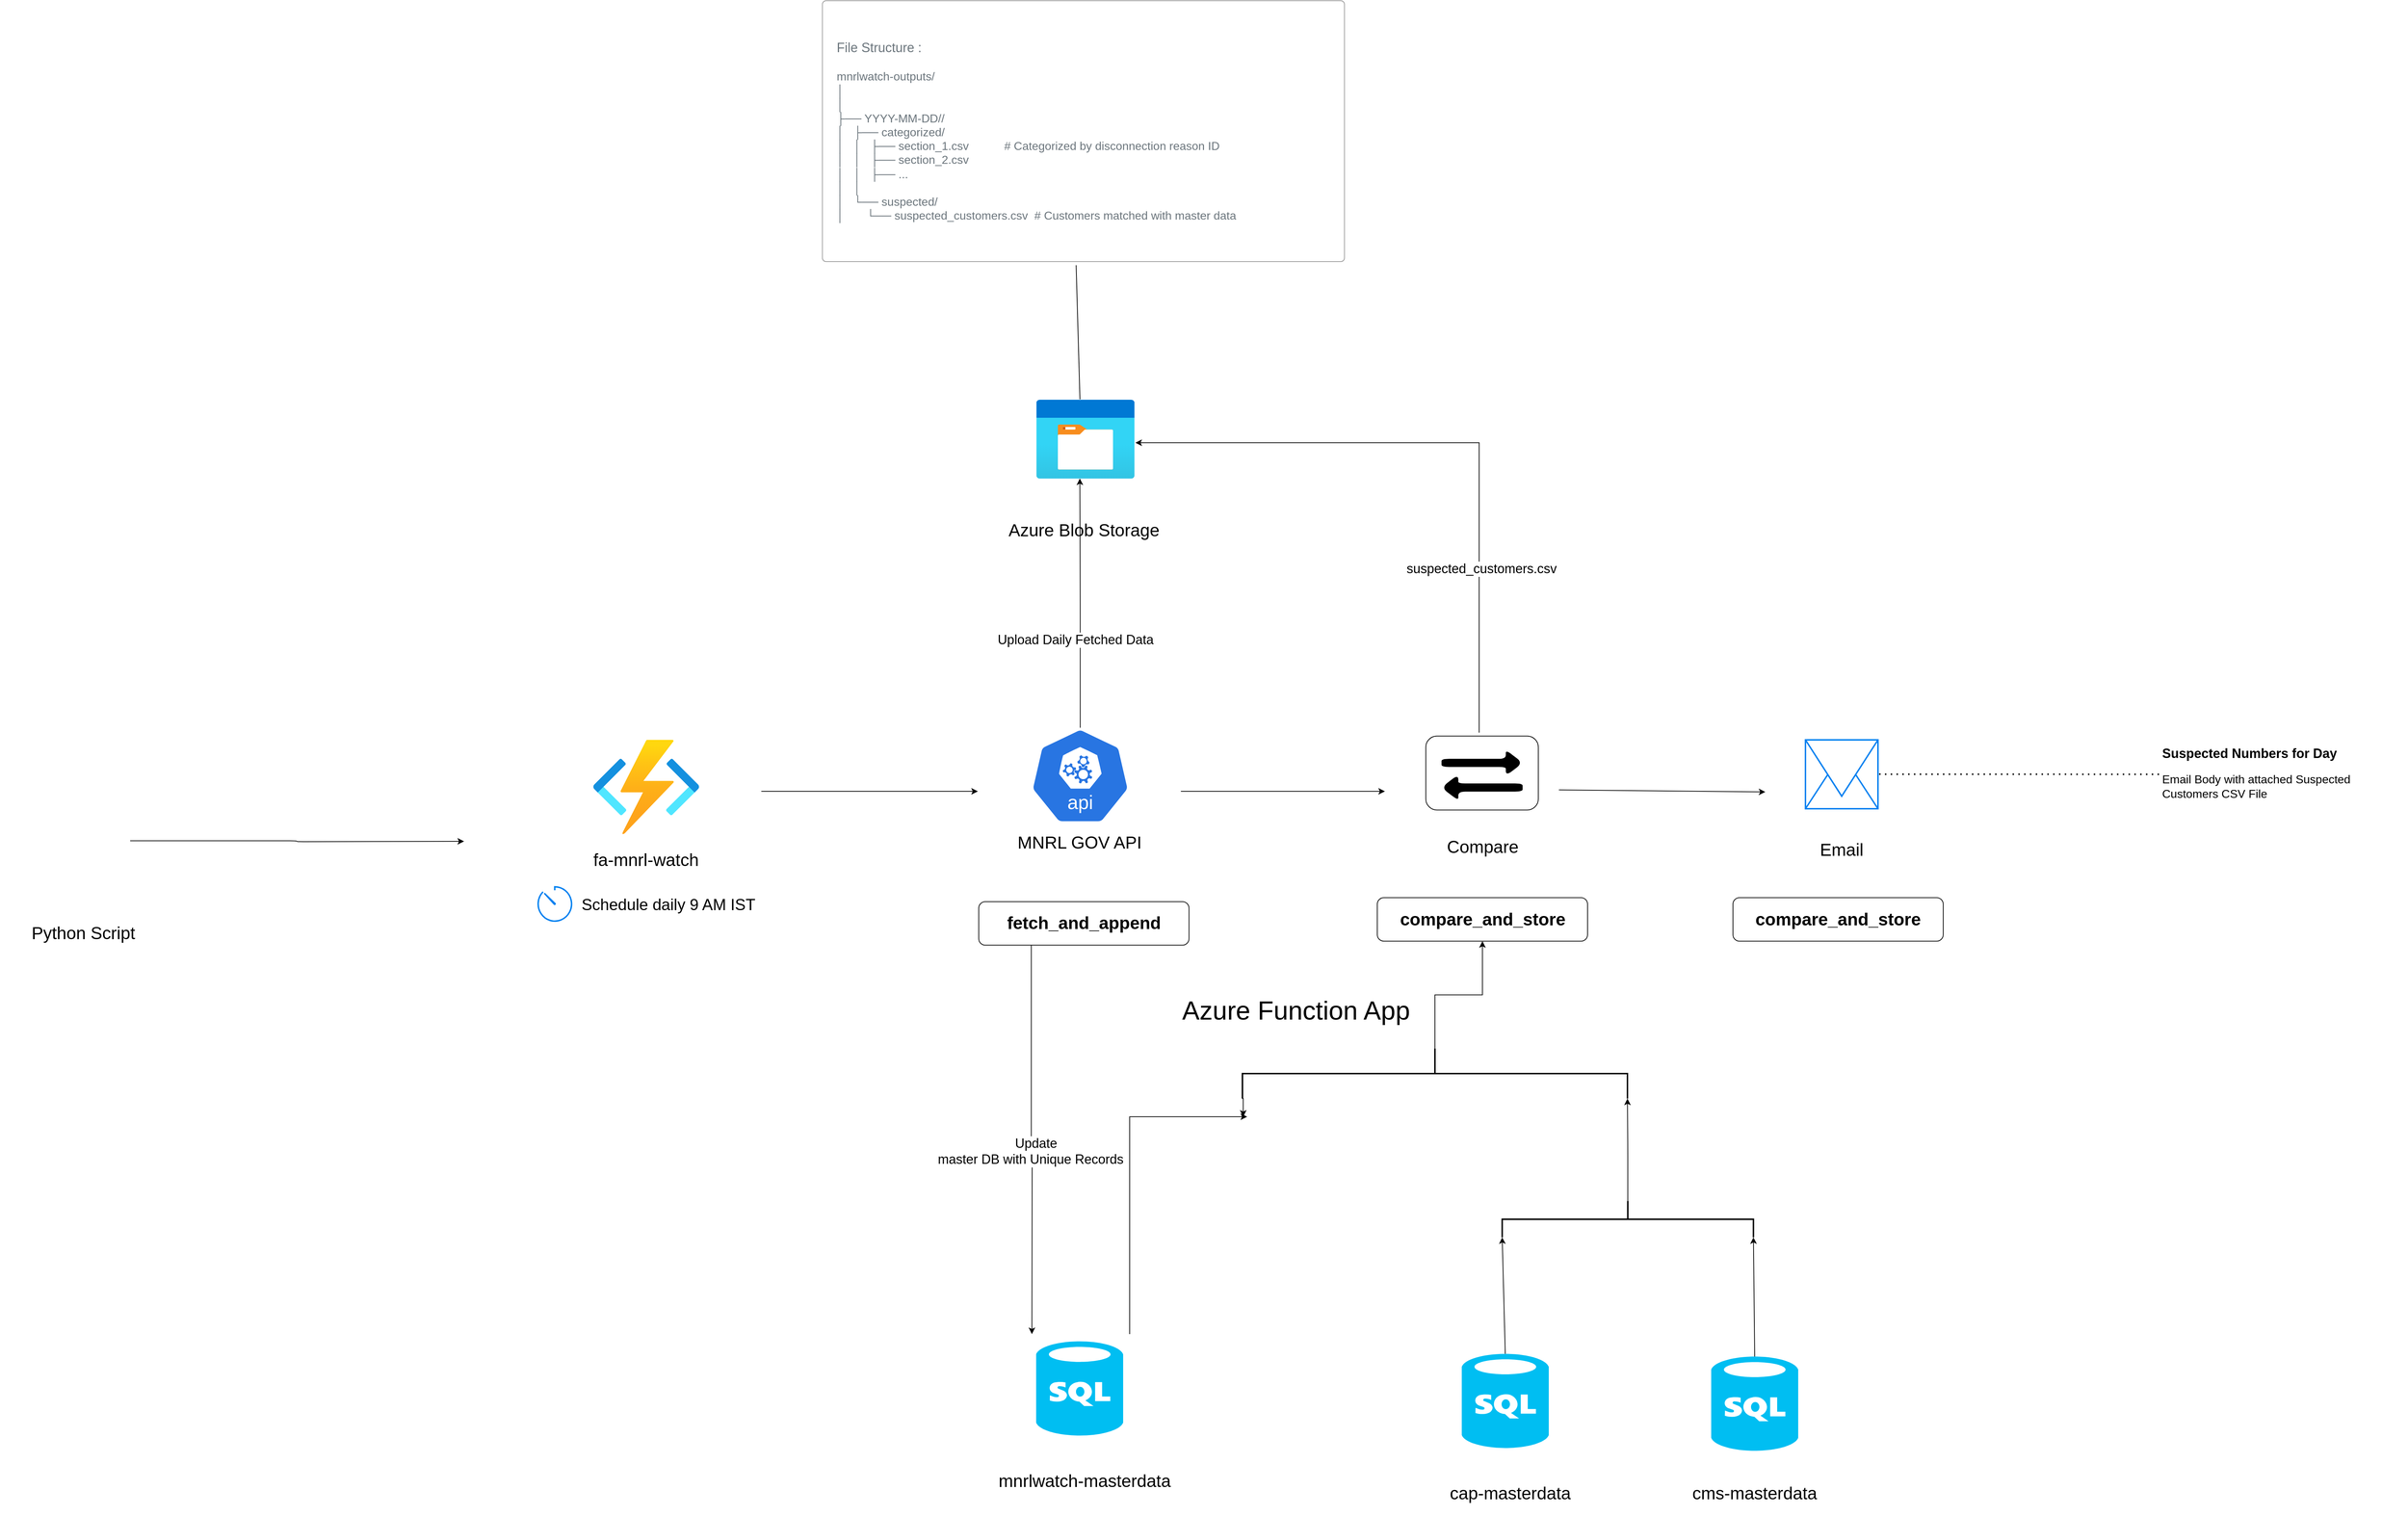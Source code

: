 <mxfile version="28.0.4">
  <diagram name="Page-1" id="LotdtbK56M1U0fD4xoZM">
    <mxGraphModel dx="4924" dy="4420" grid="1" gridSize="10" guides="1" tooltips="1" connect="1" arrows="1" fold="1" page="1" pageScale="1" pageWidth="850" pageHeight="1100" math="0" shadow="0">
      <root>
        <mxCell id="0" />
        <mxCell id="1" parent="0" />
        <mxCell id="mIL93Vf3M8vq30EBRDWd-26" value="" style="group;rounded=1;" parent="1" vertex="1" connectable="0">
          <mxGeometry x="1670" y="368.2" width="252" height="212.8" as="geometry" />
        </mxCell>
        <mxCell id="A0rfGZy11yUYFwmw5L6u-42" value="" style="strokeWidth=2;html=1;shape=mxgraph.flowchart.annotation_2;align=left;labelPosition=right;pointerEvents=1;rotation=90;rounded=1;" parent="mIL93Vf3M8vq30EBRDWd-26" vertex="1">
          <mxGeometry x="100" y="-150" width="50" height="346.5" as="geometry" />
        </mxCell>
        <mxCell id="mIL93Vf3M8vq30EBRDWd-27" value="" style="group;rounded=1;" parent="1" vertex="1" connectable="0">
          <mxGeometry x="1507" y="587.2" width="252" height="212.8" as="geometry" />
        </mxCell>
        <mxCell id="mIL93Vf3M8vq30EBRDWd-28" value="" style="verticalLabelPosition=bottom;html=1;verticalAlign=top;align=center;strokeColor=none;fillColor=#00BEF2;shape=mxgraph.azure.sql_database;rounded=1;" parent="mIL93Vf3M8vq30EBRDWd-27" vertex="1">
          <mxGeometry x="59" y="-10" width="120" height="130" as="geometry" />
        </mxCell>
        <mxCell id="mIL93Vf3M8vq30EBRDWd-29" value="&lt;span style=&quot;font-size: 24px;&quot;&gt;cap-masterdata&lt;/span&gt;" style="text;html=1;align=center;verticalAlign=middle;whiteSpace=wrap;rounded=1;" parent="mIL93Vf3M8vq30EBRDWd-27" vertex="1">
          <mxGeometry y="152.8" width="252" height="60" as="geometry" />
        </mxCell>
        <mxCell id="A0rfGZy11yUYFwmw5L6u-1" value="" style="group;rounded=1;" parent="1" vertex="1" connectable="0">
          <mxGeometry x="-450" y="-215.25" width="230" height="240.0" as="geometry" />
        </mxCell>
        <mxCell id="mIL93Vf3M8vq30EBRDWd-34" value="" style="group;rounded=1;" parent="A0rfGZy11yUYFwmw5L6u-1" vertex="1" connectable="0">
          <mxGeometry width="230" height="193.548" as="geometry" />
        </mxCell>
        <mxCell id="mIL93Vf3M8vq30EBRDWd-6" value="" style="shape=image;html=1;verticalAlign=top;verticalLabelPosition=bottom;labelBackgroundColor=#ffffff;imageAspect=0;aspect=fixed;image=https://cdn0.iconfinder.com/data/icons/long-shadow-web-icons/512/python-128.png;rounded=1;" parent="mIL93Vf3M8vq30EBRDWd-34" vertex="1">
          <mxGeometry x="50.483" y="19.998" width="129.032" height="129.032" as="geometry" />
        </mxCell>
        <mxCell id="mIL93Vf3M8vq30EBRDWd-32" value="&lt;font style=&quot;font-size: 24px;&quot;&gt;Python Script&lt;/font&gt;" style="text;html=1;align=center;verticalAlign=middle;whiteSpace=wrap;rounded=1;" parent="A0rfGZy11yUYFwmw5L6u-1" vertex="1">
          <mxGeometry y="183.548" width="230" height="56.452" as="geometry" />
        </mxCell>
        <mxCell id="A0rfGZy11yUYFwmw5L6u-4" value="" style="group;rounded=1;" parent="1" vertex="1" connectable="0">
          <mxGeometry x="898.63" y="-286.75" width="291.2" height="300" as="geometry" />
        </mxCell>
        <mxCell id="mIL93Vf3M8vq30EBRDWd-19" value="" style="aspect=fixed;html=1;dashed=0;whitespace=wrap;verticalLabelPosition=bottom;verticalAlign=top;fillColor=#2875E2;strokeColor=#ffffff;points=[[0.005,0.63,0],[0.1,0.2,0],[0.9,0.2,0],[0.5,0,0],[0.995,0.63,0],[0.72,0.99,0],[0.5,1,0],[0.28,0.99,0]];shape=mxgraph.kubernetes.icon2;kubernetesLabel=1;prIcon=api;rounded=1;" parent="A0rfGZy11yUYFwmw5L6u-4" vertex="1">
          <mxGeometry x="71.93" width="138.53" height="133" as="geometry" />
        </mxCell>
        <mxCell id="mIL93Vf3M8vq30EBRDWd-20" value="&lt;font style=&quot;font-size: 24px;&quot;&gt;MNRL GOV API&lt;/font&gt;" style="text;html=1;align=center;verticalAlign=middle;whiteSpace=wrap;rounded=1;" parent="A0rfGZy11yUYFwmw5L6u-4" vertex="1">
          <mxGeometry y="46.75" width="280" height="224" as="geometry" />
        </mxCell>
        <mxCell id="65zSUhwhdI0BgLda2XyE-30" style="edgeStyle=orthogonalEdgeStyle;rounded=0;orthogonalLoop=1;jettySize=auto;html=1;exitX=0.25;exitY=1;exitDx=0;exitDy=0;" parent="A0rfGZy11yUYFwmw5L6u-4" source="65zSUhwhdI0BgLda2XyE-1" edge="1">
          <mxGeometry relative="1" as="geometry">
            <mxPoint x="74.513" y="836.75" as="targetPoint" />
          </mxGeometry>
        </mxCell>
        <mxCell id="65zSUhwhdI0BgLda2XyE-34" value="&lt;font style=&quot;font-size: 18px;&quot;&gt;&amp;nbsp;Update&lt;br style=&quot;&quot;&gt;master DB with Unique Records&amp;nbsp;&amp;nbsp;&lt;/font&gt;" style="edgeLabel;html=1;align=center;verticalAlign=middle;resizable=0;points=[];" parent="65zSUhwhdI0BgLda2XyE-30" vertex="1" connectable="0">
          <mxGeometry x="0.061" y="2" relative="1" as="geometry">
            <mxPoint as="offset" />
          </mxGeometry>
        </mxCell>
        <mxCell id="65zSUhwhdI0BgLda2XyE-1" value="&lt;font style=&quot;font-size: 24px;&quot;&gt;&lt;b&gt;fetch_and_append&lt;/b&gt;&lt;/font&gt;" style="rounded=1;whiteSpace=wrap;html=1;" parent="A0rfGZy11yUYFwmw5L6u-4" vertex="1">
          <mxGeometry x="1.2" y="240" width="290" height="60" as="geometry" />
        </mxCell>
        <mxCell id="A0rfGZy11yUYFwmw5L6u-5" value="" style="group;rounded=1;" parent="1" vertex="1" connectable="0">
          <mxGeometry x="872" y="-740" width="350" height="230.0" as="geometry" />
        </mxCell>
        <mxCell id="mIL93Vf3M8vq30EBRDWd-46" value="" style="image;aspect=fixed;html=1;points=[];align=center;fontSize=12;image=img/lib/azure2/general/Storage_Container.svg;rounded=1;" parent="A0rfGZy11yUYFwmw5L6u-5" vertex="1">
          <mxGeometry x="107.31" width="135.38" height="110" as="geometry" />
        </mxCell>
        <mxCell id="mIL93Vf3M8vq30EBRDWd-47" value="&lt;font style=&quot;font-size: 24px;&quot;&gt;Azure Blob Storage&lt;/font&gt;" style="text;html=1;align=center;verticalAlign=middle;whiteSpace=wrap;rounded=1;" parent="A0rfGZy11yUYFwmw5L6u-5" vertex="1">
          <mxGeometry x="-2" y="140.001" width="350" height="81.429" as="geometry" />
        </mxCell>
        <mxCell id="A0rfGZy11yUYFwmw5L6u-9" value="" style="group;rounded=1;" parent="1" vertex="1" connectable="0">
          <mxGeometry x="1429" y="-275.25" width="330" height="283" as="geometry" />
        </mxCell>
        <mxCell id="A0rfGZy11yUYFwmw5L6u-12" value="" style="group;rounded=1;" parent="A0rfGZy11yUYFwmw5L6u-9" vertex="1" connectable="0">
          <mxGeometry width="330" height="283" as="geometry" />
        </mxCell>
        <mxCell id="mIL93Vf3M8vq30EBRDWd-40" value="" style="rounded=1;whiteSpace=wrap;html=1;fillColor=light-dark(#FFFFFF,transparent);" parent="A0rfGZy11yUYFwmw5L6u-12" vertex="1">
          <mxGeometry x="87.421" width="155.159" height="102.0" as="geometry" />
        </mxCell>
        <mxCell id="mIL93Vf3M8vq30EBRDWd-42" value="&lt;font style=&quot;font-size: 24px;&quot;&gt;Compare&lt;/font&gt;" style="text;html=1;align=center;verticalAlign=middle;whiteSpace=wrap;rounded=1;container=0;" parent="A0rfGZy11yUYFwmw5L6u-12" vertex="1">
          <mxGeometry x="0.5" y="113.0" width="330" height="80" as="geometry" />
        </mxCell>
        <mxCell id="mIL93Vf3M8vq30EBRDWd-39" value="" style="shape=singleArrow;whiteSpace=wrap;html=1;fillColor=light-dark(#000000,#FFFFFF);rounded=1;" parent="A0rfGZy11yUYFwmw5L6u-12" vertex="1">
          <mxGeometry x="109.586" y="19.997" width="110.828" height="34" as="geometry" />
        </mxCell>
        <mxCell id="mIL93Vf3M8vq30EBRDWd-38" value="" style="shape=singleArrow;direction=west;whiteSpace=wrap;html=1;fillColor=light-dark(#000000,#FFFFFF);rounded=1;" parent="A0rfGZy11yUYFwmw5L6u-12" vertex="1">
          <mxGeometry x="109.586" y="54" width="110.828" height="34" as="geometry" />
        </mxCell>
        <mxCell id="65zSUhwhdI0BgLda2XyE-16" value="&lt;span style=&quot;font-size: 24px;&quot;&gt;&lt;b&gt;compare_and_store&lt;/b&gt;&lt;/span&gt;" style="rounded=1;whiteSpace=wrap;html=1;" parent="A0rfGZy11yUYFwmw5L6u-12" vertex="1">
          <mxGeometry x="20.5" y="223" width="290" height="60" as="geometry" />
        </mxCell>
        <mxCell id="A0rfGZy11yUYFwmw5L6u-13" value="&lt;font style=&quot;font-size: 18px;&quot;&gt;File Structure :&amp;nbsp;&lt;/font&gt;&lt;div&gt;&lt;font size=&quot;3&quot; style=&quot;&quot;&gt;&lt;div style=&quot;&quot;&gt;&lt;br&gt;&lt;div style=&quot;&quot;&gt;mnrlwatch-outputs/&lt;/div&gt;&lt;div style=&quot;&quot;&gt;│&lt;/div&gt;&lt;div style=&quot;&quot;&gt;│&lt;/div&gt;&lt;div style=&quot;&quot;&gt;├── YYYY-MM-DD//&lt;/div&gt;&lt;div style=&quot;&quot;&gt;│&amp;nbsp; &amp;nbsp;├── categorized/&lt;/div&gt;&lt;div style=&quot;&quot;&gt;│&amp;nbsp; &amp;nbsp;│&amp;nbsp; &amp;nbsp;├── section_1.csv&amp;nbsp; &amp;nbsp; &amp;nbsp; &amp;nbsp; &amp;nbsp; &amp;nbsp;# Categorized by disconnection reason ID&lt;/div&gt;&lt;div style=&quot;&quot;&gt;│&amp;nbsp; &amp;nbsp;│&amp;nbsp; &amp;nbsp;├── section_2.csv&lt;/div&gt;&lt;div style=&quot;&quot;&gt;│&amp;nbsp; &amp;nbsp;│&amp;nbsp; &amp;nbsp;├── ...&lt;/div&gt;&lt;div style=&quot;&quot;&gt;│&amp;nbsp; &amp;nbsp;│&lt;/div&gt;&lt;div style=&quot;&quot;&gt;│&amp;nbsp; &amp;nbsp;└── suspected/&lt;/div&gt;&lt;div style=&quot;&quot;&gt;│&amp;nbsp; &amp;nbsp; &amp;nbsp; &amp;nbsp;└── suspected_customers.csv&amp;nbsp; # Customers matched with master data&lt;/div&gt;&lt;/div&gt;&lt;/font&gt;&lt;/div&gt;" style="html=1;shadow=0;dashed=0;shape=mxgraph.bootstrap.rrect;rSize=5;strokeColor=#999999;strokeWidth=1;fillColor=#FFFFFF;fontColor=#6C767D;whiteSpace=wrap;align=left;verticalAlign=middle;spacingLeft=10;fontSize=14;spacing=10;rounded=1;" parent="1" vertex="1">
          <mxGeometry x="684.23" y="-1290" width="720" height="360" as="geometry" />
        </mxCell>
        <mxCell id="A0rfGZy11yUYFwmw5L6u-24" style="edgeStyle=orthogonalEdgeStyle;rounded=1;orthogonalLoop=1;jettySize=auto;html=1;exitX=1;exitY=0.5;exitDx=0;exitDy=0;" parent="1" source="mIL93Vf3M8vq30EBRDWd-6" edge="1">
          <mxGeometry relative="1" as="geometry">
            <mxPoint x="190" y="-130" as="targetPoint" />
          </mxGeometry>
        </mxCell>
        <mxCell id="A0rfGZy11yUYFwmw5L6u-31" value="" style="endArrow=none;html=1;rounded=1;entryX=0.486;entryY=1.014;entryDx=0;entryDy=0;entryPerimeter=0;exitX=0.444;exitY=0;exitDx=0;exitDy=0;exitPerimeter=0;" parent="1" source="mIL93Vf3M8vq30EBRDWd-46" target="A0rfGZy11yUYFwmw5L6u-13" edge="1">
          <mxGeometry width="50" height="50" relative="1" as="geometry">
            <mxPoint x="1650" y="-770" as="sourcePoint" />
            <mxPoint x="1400" y="-740" as="targetPoint" />
          </mxGeometry>
        </mxCell>
        <mxCell id="A0rfGZy11yUYFwmw5L6u-43" style="edgeStyle=orthogonalEdgeStyle;rounded=1;orthogonalLoop=1;jettySize=auto;html=1;exitX=0;exitY=0.5;exitDx=0;exitDy=0;exitPerimeter=0;entryX=1;entryY=0;entryDx=0;entryDy=0;entryPerimeter=0;" parent="1" source="A0rfGZy11yUYFwmw5L6u-42" target="65zSUhwhdI0BgLda2XyE-24" edge="1">
          <mxGeometry relative="1" as="geometry">
            <mxPoint x="1600" y="130" as="targetPoint" />
          </mxGeometry>
        </mxCell>
        <mxCell id="A0rfGZy11yUYFwmw5L6u-51" value="" style="group;rounded=1;" parent="1" vertex="1" connectable="0">
          <mxGeometry x="1910" y="-270" width="350" height="200" as="geometry" />
        </mxCell>
        <mxCell id="A0rfGZy11yUYFwmw5L6u-49" value="" style="html=1;verticalLabelPosition=bottom;align=center;labelBackgroundColor=#ffffff;verticalAlign=top;strokeWidth=2;strokeColor=#0080F0;shadow=0;dashed=0;shape=mxgraph.ios7.icons.mail;rounded=1;" parent="A0rfGZy11yUYFwmw5L6u-51" vertex="1">
          <mxGeometry x="130" width="100" height="94.996" as="geometry" />
        </mxCell>
        <mxCell id="A0rfGZy11yUYFwmw5L6u-50" value="&lt;font style=&quot;font-size: 24px;&quot;&gt;Email&lt;/font&gt;" style="text;html=1;align=center;verticalAlign=middle;whiteSpace=wrap;rounded=1;" parent="A0rfGZy11yUYFwmw5L6u-51" vertex="1">
          <mxGeometry x="5" y="103.308" width="350.0" height="96.692" as="geometry" />
        </mxCell>
        <mxCell id="A0rfGZy11yUYFwmw5L6u-58" value="&lt;h2&gt;&lt;span style=&quot;font-family:&amp;quot;Arial&amp;quot;,sans-serif;mso-fareast-font-family:&amp;quot;Times New Roman&amp;quot;&quot;&gt;&lt;font style=&quot;font-size: 18px;&quot;&gt;Suspected Numbers for Day&lt;/font&gt;&lt;/span&gt;&lt;/h2&gt;&lt;p&gt;&lt;font size=&quot;3&quot;&gt;Email Body with attached Suspected Customers CSV File&amp;nbsp;&lt;/font&gt;&lt;/p&gt;" style="text;html=1;whiteSpace=wrap;overflow=hidden;rounded=0;" parent="1" vertex="1">
          <mxGeometry x="2530" y="-283.25" width="340" height="121.5" as="geometry" />
        </mxCell>
        <mxCell id="A0rfGZy11yUYFwmw5L6u-59" value="" style="endArrow=none;dashed=1;html=1;dashPattern=1 3;strokeWidth=2;rounded=1;exitX=1.016;exitY=0.498;exitDx=0;exitDy=0;exitPerimeter=0;entryX=0;entryY=0.5;entryDx=0;entryDy=0;" parent="1" source="A0rfGZy11yUYFwmw5L6u-49" target="A0rfGZy11yUYFwmw5L6u-58" edge="1">
          <mxGeometry width="50" height="50" relative="1" as="geometry">
            <mxPoint x="2500" y="-10" as="sourcePoint" />
            <mxPoint x="2550" y="-60" as="targetPoint" />
          </mxGeometry>
        </mxCell>
        <mxCell id="A0rfGZy11yUYFwmw5L6u-62" value="" style="group" parent="1" vertex="1" connectable="0">
          <mxGeometry x="270" y="-270" width="360" height="343" as="geometry" />
        </mxCell>
        <mxCell id="A0rfGZy11yUYFwmw5L6u-3" value="" style="group;rounded=1;" parent="A0rfGZy11yUYFwmw5L6u-62" vertex="1" connectable="0">
          <mxGeometry width="360" height="252.63" as="geometry" />
        </mxCell>
        <mxCell id="mIL93Vf3M8vq30EBRDWd-17" value="&lt;font style=&quot;font-size: 24px;&quot;&gt;fa-mnrl-watch&lt;/font&gt;" style="text;html=1;align=center;verticalAlign=middle;whiteSpace=wrap;rounded=1;" parent="A0rfGZy11yUYFwmw5L6u-3" vertex="1">
          <mxGeometry y="130" width="342.38" height="72.63" as="geometry" />
        </mxCell>
        <mxCell id="A0rfGZy11yUYFwmw5L6u-2" value="" style="image;aspect=fixed;html=1;points=[];align=center;fontSize=12;image=img/lib/azure2/iot/Function_Apps.svg;rounded=1;" parent="A0rfGZy11yUYFwmw5L6u-3" vertex="1">
          <mxGeometry x="97.52" width="147.34" height="130" as="geometry" />
        </mxCell>
        <mxCell id="A0rfGZy11yUYFwmw5L6u-61" value="" style="group" parent="A0rfGZy11yUYFwmw5L6u-3" vertex="1" connectable="0">
          <mxGeometry x="20" y="202.63" width="340" height="50" as="geometry" />
        </mxCell>
        <mxCell id="A0rfGZy11yUYFwmw5L6u-54" value="&lt;font style=&quot;font-size: 22px;&quot;&gt;Schedule daily 9 AM IST&amp;nbsp;&lt;/font&gt;" style="text;html=1;align=center;verticalAlign=middle;whiteSpace=wrap;rounded=1;" parent="A0rfGZy11yUYFwmw5L6u-61" vertex="1">
          <mxGeometry x="30" y="10" width="310" height="30" as="geometry" />
        </mxCell>
        <mxCell id="A0rfGZy11yUYFwmw5L6u-60" value="" style="html=1;verticalLabelPosition=bottom;align=center;labelBackgroundColor=#ffffff;verticalAlign=top;strokeWidth=2;strokeColor=#0080F0;shadow=0;dashed=0;shape=mxgraph.ios7.icons.gauge;rounded=1;" parent="A0rfGZy11yUYFwmw5L6u-61" vertex="1">
          <mxGeometry width="50" height="50" as="geometry" />
        </mxCell>
        <mxCell id="65zSUhwhdI0BgLda2XyE-3" value="" style="group;rounded=1;" parent="1" vertex="1" connectable="0">
          <mxGeometry x="920" y="570" width="252" height="212.8" as="geometry" />
        </mxCell>
        <mxCell id="65zSUhwhdI0BgLda2XyE-4" value="" style="verticalLabelPosition=bottom;html=1;verticalAlign=top;align=center;strokeColor=none;fillColor=#00BEF2;shape=mxgraph.azure.sql_database;rounded=1;" parent="65zSUhwhdI0BgLda2XyE-3" vertex="1">
          <mxGeometry x="59" y="-10" width="120" height="130" as="geometry" />
        </mxCell>
        <mxCell id="65zSUhwhdI0BgLda2XyE-5" value="&lt;span style=&quot;font-size: 24px;&quot;&gt;mnrlwatch-masterdata&lt;/span&gt;" style="text;html=1;align=center;verticalAlign=middle;whiteSpace=wrap;rounded=1;" parent="65zSUhwhdI0BgLda2XyE-3" vertex="1">
          <mxGeometry y="152.8" width="252" height="60" as="geometry" />
        </mxCell>
        <mxCell id="65zSUhwhdI0BgLda2XyE-8" style="edgeStyle=orthogonalEdgeStyle;rounded=0;orthogonalLoop=1;jettySize=auto;html=1;exitX=0.5;exitY=0;exitDx=0;exitDy=0;exitPerimeter=0;entryX=0.443;entryY=0.994;entryDx=0;entryDy=0;entryPerimeter=0;" parent="1" source="mIL93Vf3M8vq30EBRDWd-19" edge="1" target="mIL93Vf3M8vq30EBRDWd-46">
          <mxGeometry relative="1" as="geometry">
            <mxPoint x="1304.06" y="-474.79" as="sourcePoint" />
            <mxPoint x="1040" y="-610" as="targetPoint" />
          </mxGeometry>
        </mxCell>
        <mxCell id="65zSUhwhdI0BgLda2XyE-41" value="&lt;font style=&quot;font-size: 18px;&quot;&gt;Upload Daily Fetched Data&lt;/font&gt;" style="edgeLabel;html=1;align=center;verticalAlign=middle;resizable=0;points=[];" parent="65zSUhwhdI0BgLda2XyE-8" vertex="1" connectable="0">
          <mxGeometry x="-0.283" y="7" relative="1" as="geometry">
            <mxPoint y="2" as="offset" />
          </mxGeometry>
        </mxCell>
        <mxCell id="65zSUhwhdI0BgLda2XyE-25" style="edgeStyle=orthogonalEdgeStyle;rounded=0;orthogonalLoop=1;jettySize=auto;html=1;exitX=0;exitY=0.5;exitDx=0;exitDy=0;exitPerimeter=0;entryX=0.5;entryY=1;entryDx=0;entryDy=0;" parent="1" source="65zSUhwhdI0BgLda2XyE-24" target="65zSUhwhdI0BgLda2XyE-16" edge="1">
          <mxGeometry relative="1" as="geometry" />
        </mxCell>
        <mxCell id="qwGAWuC8RizYIpr113MT-2" style="edgeStyle=orthogonalEdgeStyle;rounded=0;orthogonalLoop=1;jettySize=auto;html=1;exitX=1;exitY=1;exitDx=0;exitDy=0;exitPerimeter=0;" edge="1" parent="1" source="65zSUhwhdI0BgLda2XyE-24">
          <mxGeometry relative="1" as="geometry">
            <mxPoint x="1264.571" y="250" as="targetPoint" />
          </mxGeometry>
        </mxCell>
        <mxCell id="65zSUhwhdI0BgLda2XyE-24" value="" style="strokeWidth=2;html=1;shape=mxgraph.flowchart.annotation_2;align=left;labelPosition=right;pointerEvents=1;rotation=90;rounded=1;" parent="1" vertex="1">
          <mxGeometry x="1494.5" y="-75" width="69" height="531" as="geometry" />
        </mxCell>
        <mxCell id="mIL93Vf3M8vq30EBRDWd-23" value="" style="verticalLabelPosition=bottom;html=1;verticalAlign=top;align=center;strokeColor=none;fillColor=#00BEF2;shape=mxgraph.azure.sql_database;rounded=1;" parent="1" vertex="1">
          <mxGeometry x="1910" y="581" width="120" height="130" as="geometry" />
        </mxCell>
        <mxCell id="mIL93Vf3M8vq30EBRDWd-24" value="&lt;span style=&quot;font-size: 24px;&quot;&gt;cms-masterdata&lt;/span&gt;" style="text;html=1;align=center;verticalAlign=middle;whiteSpace=wrap;rounded=1;" parent="1" vertex="1">
          <mxGeometry x="1844" y="740" width="252" height="60" as="geometry" />
        </mxCell>
        <mxCell id="65zSUhwhdI0BgLda2XyE-32" value="" style="endArrow=classic;html=1;rounded=0;" parent="1" edge="1">
          <mxGeometry width="50" height="50" relative="1" as="geometry">
            <mxPoint x="1108" y="550" as="sourcePoint" />
            <mxPoint x="1270" y="250" as="targetPoint" />
            <Array as="points">
              <mxPoint x="1108" y="250" />
            </Array>
          </mxGeometry>
        </mxCell>
        <mxCell id="65zSUhwhdI0BgLda2XyE-35" value="" style="endArrow=classic;html=1;rounded=0;exitX=0.5;exitY=0;exitDx=0;exitDy=0;exitPerimeter=0;entryX=1;entryY=1;entryDx=0;entryDy=0;entryPerimeter=0;" parent="1" source="mIL93Vf3M8vq30EBRDWd-28" target="A0rfGZy11yUYFwmw5L6u-42" edge="1">
          <mxGeometry width="50" height="50" relative="1" as="geometry">
            <mxPoint x="1390" y="-120" as="sourcePoint" />
            <mxPoint x="1440" y="-170" as="targetPoint" />
          </mxGeometry>
        </mxCell>
        <mxCell id="65zSUhwhdI0BgLda2XyE-36" value="" style="endArrow=classic;html=1;rounded=0;entryX=1;entryY=0;entryDx=0;entryDy=0;entryPerimeter=0;exitX=0.5;exitY=0;exitDx=0;exitDy=0;exitPerimeter=0;" parent="1" target="A0rfGZy11yUYFwmw5L6u-42" edge="1" source="mIL93Vf3M8vq30EBRDWd-23">
          <mxGeometry width="50" height="50" relative="1" as="geometry">
            <mxPoint x="1942" y="600" as="sourcePoint" />
            <mxPoint x="1941" y="450" as="targetPoint" />
          </mxGeometry>
        </mxCell>
        <mxCell id="65zSUhwhdI0BgLda2XyE-37" value="" style="endArrow=classic;html=1;rounded=0;entryX=1.009;entryY=0.545;entryDx=0;entryDy=0;entryPerimeter=0;" parent="1" target="mIL93Vf3M8vq30EBRDWd-46" edge="1">
          <mxGeometry width="50" height="50" relative="1" as="geometry">
            <mxPoint x="1590" y="-280" as="sourcePoint" />
            <mxPoint x="1440" y="-460" as="targetPoint" />
            <Array as="points">
              <mxPoint x="1590" y="-680" />
            </Array>
          </mxGeometry>
        </mxCell>
        <mxCell id="65zSUhwhdI0BgLda2XyE-38" value="&lt;span style=&quot;color: rgba(0, 0, 0, 0); font-family: monospace; font-size: 0px; text-align: start; background-color: rgb(27, 29, 30);&quot;&gt;%3CmxGraphModel%3E%3Croot%3E%3CmxCell%20id%3D%220%22%2F%3E%3CmxCell%20id%3D%221%22%20parent%3D%220%22%2F%3E%3CmxCell%20id%3D%222%22%20value%3D%22%26lt%3Bspan%20style%3D%26quot%3Bfont-size%3A%2018px%3B%26quot%3B%26gt%3Bsuspected_customers.csv%26lt%3B%2Fspan%26gt%3B%22%20style%3D%22edgeLabel%3Bhtml%3D1%3Balign%3Dcenter%3BverticalAlign%3Dmiddle%3Bresizable%3D0%3Bpoints%3D%5B%5D%3Brounded%3D1%3B%22%20vertex%3D%221%22%20connectable%3D%220%22%20parent%3D%221%22%3E%3CmxGeometry%20x%3D%222135.0%22%20y%3D%22-455.286%22%20as%3D%22geometry%22%2F%3E%3C%2FmxCell%3E%3C%2Froot%3E%3C%2FmxGraphModel%3ESus&lt;/span&gt;" style="edgeLabel;html=1;align=center;verticalAlign=middle;resizable=0;points=[];" parent="65zSUhwhdI0BgLda2XyE-37" vertex="1" connectable="0">
          <mxGeometry x="-0.517" y="3" relative="1" as="geometry">
            <mxPoint as="offset" />
          </mxGeometry>
        </mxCell>
        <mxCell id="65zSUhwhdI0BgLda2XyE-39" value="&lt;span style=&quot;color: rgba(0, 0, 0, 0); font-family: monospace; font-size: 0px; text-align: start; background-color: rgb(27, 29, 30);&quot;&gt;%3CmxGraphModel%3E%3Croot%3E%3CmxCell%20id%3D%220%22%2F%3E%3CmxCell%20id%3D%221%22%20parent%3D%220%22%2F%3E%3CmxCell%20id%3D%222%22%20value%3D%22%26lt%3Bspan%20style%3D%26quot%3Bfont-size%3A%2018px%3B%26quot%3B%26gt%3Bsuspected_customers.csv%26lt%3B%2Fspan%26gt%3B%22%20style%3D%22edgeLabel%3Bhtml%3D1%3Balign%3Dcenter%3BverticalAlign%3Dmiddle%3Bresizable%3D0%3Bpoints%3D%5B%5D%3Brounded%3D1%3B%22%20vertex%3D%221%22%20connectable%3D%220%22%20parent%3D%221%22%3E%3CmxGeometry%20x%3D%222135.0%22%20y%3D%22-455.286%22%20as%3D%22geometry%22%2F%3E%3C%2FmxCell%3E%3C%2Froot%3E%3C%2FmxGraphModel%3E&lt;/span&gt;&lt;span style=&quot;color: rgba(0, 0, 0, 0); font-family: monospace; font-size: 0px; text-align: start; background-color: rgb(27, 29, 30);&quot;&gt;%3CmxGraphModel%3E%3Croot%3E%3CmxCell%20id%3D%220%22%2F%3E%3CmxCell%20id%3D%221%22%20parent%3D%220%22%2F%3E%3CmxCell%20id%3D%222%22%20value%3D%22%26lt%3Bspan%20style%3D%26quot%3Bfont-size%3A%2018px%3B%26quot%3B%26gt%3Bsuspected_customers.csv%26lt%3B%2Fspan%26gt%3B%22%20style%3D%22edgeLabel%3Bhtml%3D1%3Balign%3Dcenter%3BverticalAlign%3Dmiddle%3Bresizable%3D0%3Bpoints%3D%5B%5D%3Brounded%3D1%3B%22%20vertex%3D%221%22%20connectable%3D%220%22%20parent%3D%221%22%3E%3CmxGeometry%20x%3D%222135.0%22%20y%3D%22-455.286%22%20as%3D%22geometry%22%2F%3E%3C%2FmxCell%3E%3C%2Froot%3E%3C%2FmxGraphModel%3E&lt;/span&gt;&lt;span style=&quot;color: rgba(0, 0, 0, 0); font-family: monospace; font-size: 0px; text-align: start; background-color: rgb(27, 29, 30);&quot;&gt;%3CmxGraphModel%3E%3Croot%3E%3CmxCell%20id%3D%220%22%2F%3E%3CmxCell%20id%3D%221%22%20parent%3D%220%22%2F%3E%3CmxCell%20id%3D%222%22%20value%3D%22%26lt%3Bspan%20style%3D%26quot%3Bfont-size%3A%2018px%3B%26quot%3B%26gt%3Bsuspected_customers.csv%26lt%3B%2Fspan%26gt%3B%22%20style%3D%22edgeLabel%3Bhtml%3D1%3Balign%3Dcenter%3BverticalAlign%3Dmiddle%3Bresizable%3D0%3Bpoints%3D%5B%5D%3Brounded%3D1%3B%22%20vertex%3D%221%22%20connectable%3D%220%22%20parent%3D%221%22%3E%3CmxGeometry%20x%3D%222135.0%22%20y%3D%22-455.286%22%20as%3D%22geometry%22%2F%3E%3C%2FmxCell%3E%3C%2Froot%3E%3C%2FmxGraphModel%3E&lt;/span&gt;&lt;span style=&quot;color: rgba(0, 0, 0, 0); font-family: monospace; font-size: 0px; text-align: start; background-color: rgb(27, 29, 30);&quot;&gt;%3CmxGraphModel%3E%3Croot%3E%3CmxCell%20id%3D%220%22%2F%3E%3CmxCell%20id%3D%221%22%20parent%3D%220%22%2F%3E%3CmxCell%20id%3D%222%22%20value%3D%22%26lt%3Bspan%20style%3D%26quot%3Bfont-size%3A%2018px%3B%26quot%3B%26gt%3Bsuspected_customers.csv%26lt%3B%2Fspan%26gt%3B%22%20style%3D%22edgeLabel%3Bhtml%3D1%3Balign%3Dcenter%3BverticalAlign%3Dmiddle%3Bresizable%3D0%3Bpoints%3D%5B%5D%3Brounded%3D1%3B%22%20vertex%3D%221%22%20connectable%3D%220%22%20parent%3D%221%22%3E%3CmxGeometry%20x%3D%222135.0%22%20y%3D%22-455.286%22%20as%3D%22geometry%22%2F%3E%3C%2FmxCell%3E%3C%2Froot%3E%3C%2FmxGraphModel%3E&lt;/span&gt;&lt;span style=&quot;color: rgba(0, 0, 0, 0); font-family: monospace; font-size: 0px; text-align: start; background-color: rgb(27, 29, 30);&quot;&gt;%3CmxGraphModel%3E%3Croot%3E%3CmxCell%20id%3D%220%22%2F%3E%3CmxCell%20id%3D%221%22%20parent%3D%220%22%2F%3E%3CmxCell%20id%3D%222%22%20value%3D%22%26lt%3Bspan%20style%3D%26quot%3Bfont-size%3A%2018px%3B%26quot%3B%26gt%3Bsuspected_customers.csv%26lt%3B%2Fspan%26gt%3B%22%20style%3D%22edgeLabel%3Bhtml%3D1%3Balign%3Dcenter%3BverticalAlign%3Dmiddle%3Bresizable%3D0%3Bpoints%3D%5B%5D%3Brounded%3D1%3B%22%20vertex%3D%221%22%20connectable%3D%220%22%20parent%3D%221%22%3E%3CmxGeometry%20x%3D%222135.0%22%20y%3D%22-455.286%22%20as%3D%22geometry%22%2F%3E%3C%2FmxCell%3E%3C%2Froot%3E%3C%2FmxGraphModel%3E&lt;/span&gt;&lt;span style=&quot;color: rgba(0, 0, 0, 0); font-family: monospace; font-size: 0px; text-align: start; background-color: rgb(27, 29, 30);&quot;&gt;%3CmxGraphModel%3E%3Croot%3E%3CmxCell%20id%3D%220%22%2F%3E%3CmxCell%20id%3D%221%22%20parent%3D%220%22%2F%3E%3CmxCell%20id%3D%222%22%20value%3D%22%26lt%3Bspan%20style%3D%26quot%3Bfont-size%3A%2018px%3B%26quot%3B%26gt%3Bsuspected_customers.csv%26lt%3B%2Fspan%26gt%3B%22%20style%3D%22edgeLabel%3Bhtml%3D1%3Balign%3Dcenter%3BverticalAlign%3Dmiddle%3Bresizable%3D0%3Bpoints%3D%5B%5D%3Brounded%3D1%3B%22%20vertex%3D%221%22%20connectable%3D%220%22%20parent%3D%221%22%3E%3CmxGeometry%20x%3D%222135.0%22%20y%3D%22-455.286%22%20as%3D%22geometry%22%2F%3E%3C%2FmxCell%3E%3C%2Froot%3E%3C%2FmxGraphModel%3E&lt;/span&gt;&lt;span style=&quot;color: rgba(0, 0, 0, 0); font-family: monospace; font-size: 0px; text-align: start; background-color: rgb(27, 29, 30);&quot;&gt;%3CmxGraphModel%3E%3Croot%3E%3CmxCell%20id%3D%220%22%2F%3E%3CmxCell%20id%3D%221%22%20parent%3D%220%22%2F%3E%3CmxCell%20id%3D%222%22%20value%3D%22%26lt%3Bspan%20style%3D%26quot%3Bfont-size%3A%2018px%3B%26quot%3B%26gt%3Bsuspected_customers.csv%26lt%3B%2Fspan%26gt%3B%22%20style%3D%22edgeLabel%3Bhtml%3D1%3Balign%3Dcenter%3BverticalAlign%3Dmiddle%3Bresizable%3D0%3Bpoints%3D%5B%5D%3Brounded%3D1%3B%22%20vertex%3D%221%22%20connectable%3D%220%22%20parent%3D%221%22%3E%3CmxGeometry%20x%3D%222135.0%22%20y%3D%22-455.286%22%20as%3D%22geometry%22%2F%3E%3C%2FmxCell%3E%3C%2Froot%3E%3C%2FmxGraphModel%3E&lt;/span&gt;&lt;span style=&quot;color: rgba(0, 0, 0, 0); font-family: monospace; font-size: 0px; text-align: start; background-color: rgb(27, 29, 30);&quot;&gt;%3CmxGraphModel%3E%3Croot%3E%3CmxCell%20id%3D%220%22%2F%3E%3CmxCell%20id%3D%221%22%20parent%3D%220%22%2F%3E%3CmxCell%20id%3D%222%22%20value%3D%22%26lt%3Bspan%20style%3D%26quot%3Bfont-size%3A%2018px%3B%26quot%3B%26gt%3Bsuspected_customers.csv%26lt%3B%2Fspan%26gt%3B%22%20style%3D%22edgeLabel%3Bhtml%3D1%3Balign%3Dcenter%3BverticalAlign%3Dmiddle%3Bresizable%3D0%3Bpoints%3D%5B%5D%3Brounded%3D1%3B%22%20vertex%3D%221%22%20connectable%3D%220%22%20parent%3D%221%22%3E%3CmxGeometry%20x%3D%222135.0%22%20y%3D%22-455.286%22%20as%3D%22geometry%22%2F%3E%3C%2FmxCell%3E%3C%2Froot%3E%3C%2FmxGraphModel%3E&lt;/span&gt;&lt;span style=&quot;color: rgba(0, 0, 0, 0); font-family: monospace; font-size: 0px; text-align: start; background-color: rgb(27, 29, 30);&quot;&gt;%3CmxGraphModel%3E%3Croot%3E%3CmxCell%20id%3D%220%22%2F%3E%3CmxCell%20id%3D%221%22%20parent%3D%220%22%2F%3E%3CmxCell%20id%3D%222%22%20value%3D%22%26lt%3Bspan%20style%3D%26quot%3Bfont-size%3A%2018px%3B%26quot%3B%26gt%3Bsuspected_customers.csv%26lt%3B%2Fspan%26gt%3B%22%20style%3D%22edgeLabel%3Bhtml%3D1%3Balign%3Dcenter%3BverticalAlign%3Dmiddle%3Bresizable%3D0%3Bpoints%3D%5B%5D%3Brounded%3D1%3B%22%20vertex%3D%221%22%20connectable%3D%220%22%20parent%3D%221%22%3E%3CmxGeometry%20x%3D%222135.0%22%20y%3D%22-455.286%22%20as%3D%22geometry%22%2F%3E%3C%2FmxCell%3E%3C%2Froot%3E%3C%2FmxGraphModel%3E&lt;/span&gt;&lt;span style=&quot;color: rgba(0, 0, 0, 0); font-family: monospace; font-size: 0px; text-align: start; background-color: rgb(27, 29, 30);&quot;&gt;%3CmxGraphModel%3E%3Croot%3E%3CmxCell%20id%3D%220%22%2F%3E%3CmxCell%20id%3D%221%22%20parent%3D%220%22%2F%3E%3CmxCell%20id%3D%222%22%20value%3D%22%26lt%3Bspan%20style%3D%26quot%3Bfont-size%3A%2018px%3B%26quot%3B%26gt%3Bsuspected_customers.csv%26lt%3B%2Fspan%26gt%3B%22%20style%3D%22edgeLabel%3Bhtml%3D1%3Balign%3Dcenter%3BverticalAlign%3Dmiddle%3Bresizable%3D0%3Bpoints%3D%5B%5D%3Brounded%3D1%3B%22%20vertex%3D%221%22%20connectable%3D%220%22%20parent%3D%221%22%3E%3CmxGeometry%20x%3D%222135.0%22%20y%3D%22-455.286%22%20as%3D%22geometry%22%2F%3E%3C%2FmxCell%3E%3C%2Froot%3E%3C%2FmxGraphModel%3E&lt;/span&gt;&lt;span style=&quot;color: rgba(0, 0, 0, 0); font-family: monospace; font-size: 0px; text-align: start; background-color: rgb(27, 29, 30);&quot;&gt;%3CmxGraphModel%3E%3Croot%3E%3CmxCell%20id%3D%220%22%2F%3E%3CmxCell%20id%3D%221%22%20parent%3D%220%22%2F%3E%3CmxCell%20id%3D%222%22%20value%3D%22%26lt%3Bspan%20style%3D%26quot%3Bfont-size%3A%2018px%3B%26quot%3B%26gt%3Bsuspected_customers.csv%26lt%3B%2Fspan%26gt%3B%22%20style%3D%22edgeLabel%3Bhtml%3D1%3Balign%3Dcenter%3BverticalAlign%3Dmiddle%3Bresizable%3D0%3Bpoints%3D%5B%5D%3Brounded%3D1%3B%22%20vertex%3D%221%22%20connectable%3D%220%22%20parent%3D%221%22%3E%3CmxGeometry%20x%3D%222135.0%22%20y%3D%22-455.286%22%20as%3D%22geometry%22%2F%3E%3C%2FmxCell%3E%3C%2Froot%3E%3C%2FmxGraphModel%3E&lt;/span&gt;&lt;span style=&quot;color: rgba(0, 0, 0, 0); font-family: monospace; font-size: 0px; text-align: start; background-color: rgb(27, 29, 30);&quot;&gt;%3CmxGraphModel%3E%3Croot%3E%3CmxCell%20id%3D%220%22%2F%3E%3CmxCell%20id%3D%221%22%20parent%3D%220%22%2F%3E%3CmxCell%20id%3D%222%22%20value%3D%22%26lt%3Bspan%20style%3D%26quot%3Bfont-size%3A%2018px%3B%26quot%3B%26gt%3Bsuspected_customers.csv%26lt%3B%2Fspan%26gt%3B%22%20style%3D%22edgeLabel%3Bhtml%3D1%3Balign%3Dcenter%3BverticalAlign%3Dmiddle%3Bresizable%3D0%3Bpoints%3D%5B%5D%3Brounded%3D1%3B%22%20vertex%3D%221%22%20connectable%3D%220%22%20parent%3D%221%22%3E%3CmxGeometry%20x%3D%222135.0%22%20y%3D%22-455.286%22%20as%3D%22geometry%22%2F%3E%3C%2FmxCell%3E%3C%2Froot%3E%3C%2FmxGraphModel%3E&lt;/span&gt;&lt;span style=&quot;color: rgba(0, 0, 0, 0); font-family: monospace; font-size: 0px; text-align: start; background-color: rgb(27, 29, 30);&quot;&gt;%3CmxGraphModel%3E%3Croot%3E%3CmxCell%20id%3D%220%22%2F%3E%3CmxCell%20id%3D%221%22%20parent%3D%220%22%2F%3E%3CmxCell%20id%3D%222%22%20value%3D%22%26lt%3Bspan%20style%3D%26quot%3Bfont-size%3A%2018px%3B%26quot%3B%26gt%3Bsuspected_customers.csv%26lt%3B%2Fspan%26gt%3B%22%20style%3D%22edgeLabel%3Bhtml%3D1%3Balign%3Dcenter%3BverticalAlign%3Dmiddle%3Bresizable%3D0%3Bpoints%3D%5B%5D%3Brounded%3D1%3B%22%20vertex%3D%221%22%20connectable%3D%220%22%20parent%3D%221%22%3E%3CmxGeometry%20x%3D%222135.0%22%20y%3D%22-455.286%22%20as%3D%22geometry%22%2F%3E%3C%2FmxCell%3E%3C%2Froot%3E%3C%2FmxGraphModel%3E&lt;/span&gt;" style="edgeLabel;html=1;align=center;verticalAlign=middle;resizable=0;points=[];" parent="65zSUhwhdI0BgLda2XyE-37" vertex="1" connectable="0">
          <mxGeometry x="-0.517" relative="1" as="geometry">
            <mxPoint as="offset" />
          </mxGeometry>
        </mxCell>
        <mxCell id="65zSUhwhdI0BgLda2XyE-40" value="&lt;font style=&quot;font-size: 18px;&quot;&gt;suspected_customers.csv&lt;/font&gt;" style="edgeLabel;html=1;align=center;verticalAlign=middle;resizable=0;points=[];" parent="65zSUhwhdI0BgLda2XyE-37" vertex="1" connectable="0">
          <mxGeometry x="-0.482" y="-3" relative="1" as="geometry">
            <mxPoint as="offset" />
          </mxGeometry>
        </mxCell>
        <mxCell id="65zSUhwhdI0BgLda2XyE-42" value="&lt;span style=&quot;font-size: 24px;&quot;&gt;&lt;b&gt;compare_and_store&lt;/b&gt;&lt;/span&gt;" style="rounded=1;whiteSpace=wrap;html=1;" parent="1" vertex="1">
          <mxGeometry x="1940" y="-52.25" width="290" height="60" as="geometry" />
        </mxCell>
        <mxCell id="qwGAWuC8RizYIpr113MT-6" value="" style="endArrow=classic;html=1;rounded=0;entryX=0;entryY=0.25;entryDx=0;entryDy=0;" edge="1" parent="1">
          <mxGeometry width="50" height="50" relative="1" as="geometry">
            <mxPoint x="600" y="-199" as="sourcePoint" />
            <mxPoint x="898.63" y="-199" as="targetPoint" />
          </mxGeometry>
        </mxCell>
        <mxCell id="A0rfGZy11yUYFwmw5L6u-66" value="&lt;font style=&quot;font-size: 36px;&quot;&gt;Azure Function App&lt;/font&gt;" style="text;html=1;align=center;verticalAlign=middle;resizable=0;points=[];autosize=1;strokeColor=none;fillColor=none;" parent="1" vertex="1">
          <mxGeometry x="1167" y="73" width="340" height="60" as="geometry" />
        </mxCell>
        <mxCell id="qwGAWuC8RizYIpr113MT-7" value="" style="endArrow=classic;html=1;rounded=0;exitX=1;exitY=0.25;exitDx=0;exitDy=0;" edge="1" parent="1">
          <mxGeometry width="50" height="50" relative="1" as="geometry">
            <mxPoint x="1178.63" y="-199" as="sourcePoint" />
            <mxPoint x="1460" y="-199" as="targetPoint" />
          </mxGeometry>
        </mxCell>
        <mxCell id="qwGAWuC8RizYIpr113MT-8" value="" style="endArrow=classic;html=1;rounded=0;entryX=0.199;entryY=-0.108;entryDx=0;entryDy=0;entryPerimeter=0;" edge="1" parent="1">
          <mxGeometry width="50" height="50" relative="1" as="geometry">
            <mxPoint x="1700" y="-201" as="sourcePoint" />
            <mxPoint x="1984.65" y="-198.135" as="targetPoint" />
          </mxGeometry>
        </mxCell>
      </root>
    </mxGraphModel>
  </diagram>
</mxfile>
